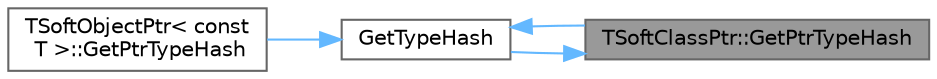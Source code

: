 digraph "TSoftClassPtr::GetPtrTypeHash"
{
 // INTERACTIVE_SVG=YES
 // LATEX_PDF_SIZE
  bgcolor="transparent";
  edge [fontname=Helvetica,fontsize=10,labelfontname=Helvetica,labelfontsize=10];
  node [fontname=Helvetica,fontsize=10,shape=box,height=0.2,width=0.4];
  rankdir="RL";
  Node1 [id="Node000001",label="TSoftClassPtr::GetPtrTypeHash",height=0.2,width=0.4,color="gray40", fillcolor="grey60", style="filled", fontcolor="black",tooltip="Hash function."];
  Node1 -> Node2 [id="edge1_Node000001_Node000002",dir="back",color="steelblue1",style="solid",tooltip=" "];
  Node2 [id="Node000002",label="GetTypeHash",height=0.2,width=0.4,color="grey40", fillcolor="white", style="filled",URL="$d8/d46/SoftObjectPtr_8h.html#ad3c13a556ef3ac3ab64a1b5478f85e5d",tooltip="Hash function."];
  Node2 -> Node1 [id="edge2_Node000002_Node000001",dir="back",color="steelblue1",style="solid",tooltip=" "];
  Node2 -> Node3 [id="edge3_Node000002_Node000003",dir="back",color="steelblue1",style="solid",tooltip=" "];
  Node3 [id="Node000003",label="TSoftObjectPtr\< const\l T \>::GetPtrTypeHash",height=0.2,width=0.4,color="grey40", fillcolor="white", style="filled",URL="$d4/d2b/structTSoftObjectPtr.html#a6786b0f3541b0037c47734f64381433e",tooltip=" "];
}
